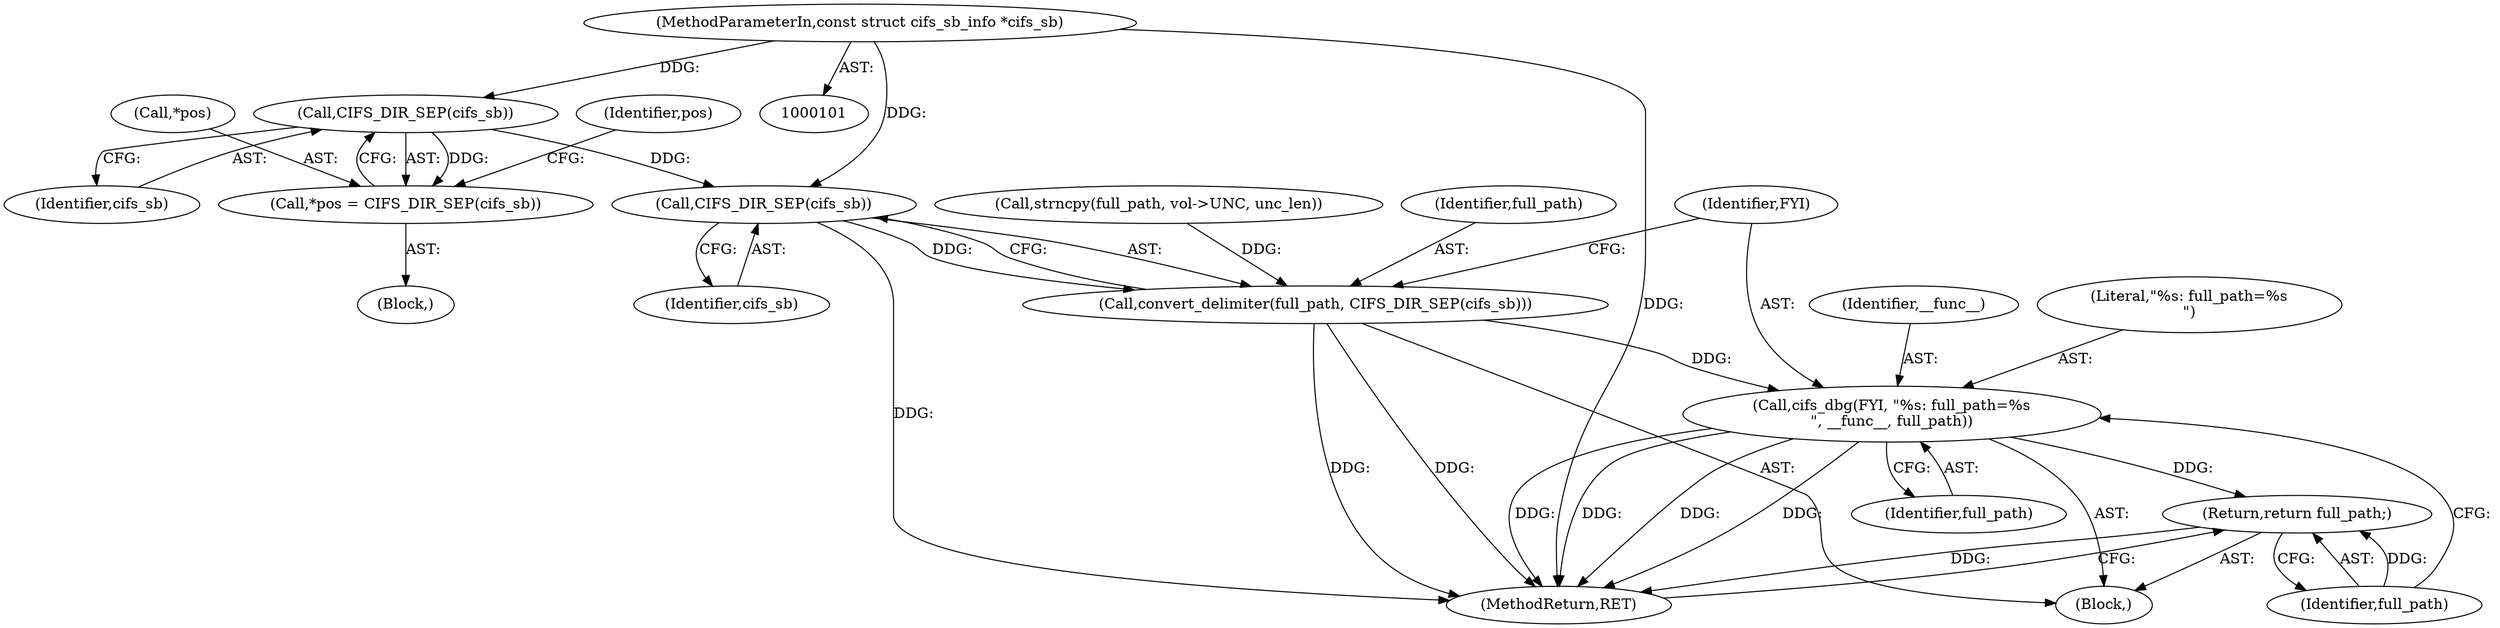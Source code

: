 digraph "0_linux_1fc29bacedeabb278080e31bb9c1ecb49f143c3b@pointer" {
"1000103" [label="(MethodParameterIn,const struct cifs_sb_info *cifs_sb)"];
"1000165" [label="(Call,CIFS_DIR_SEP(cifs_sb))"];
"1000162" [label="(Call,*pos = CIFS_DIR_SEP(cifs_sb))"];
"1000184" [label="(Call,CIFS_DIR_SEP(cifs_sb))"];
"1000182" [label="(Call,convert_delimiter(full_path, CIFS_DIR_SEP(cifs_sb)))"];
"1000186" [label="(Call,cifs_dbg(FYI, \"%s: full_path=%s\n\", __func__, full_path))"];
"1000191" [label="(Return,return full_path;)"];
"1000189" [label="(Identifier,__func__)"];
"1000148" [label="(Call,strncpy(full_path, vol->UNC, unc_len))"];
"1000190" [label="(Identifier,full_path)"];
"1000185" [label="(Identifier,cifs_sb)"];
"1000193" [label="(MethodReturn,RET)"];
"1000182" [label="(Call,convert_delimiter(full_path, CIFS_DIR_SEP(cifs_sb)))"];
"1000163" [label="(Call,*pos)"];
"1000169" [label="(Identifier,pos)"];
"1000166" [label="(Identifier,cifs_sb)"];
"1000192" [label="(Identifier,full_path)"];
"1000162" [label="(Call,*pos = CIFS_DIR_SEP(cifs_sb))"];
"1000187" [label="(Identifier,FYI)"];
"1000161" [label="(Block,)"];
"1000186" [label="(Call,cifs_dbg(FYI, \"%s: full_path=%s\n\", __func__, full_path))"];
"1000104" [label="(Block,)"];
"1000165" [label="(Call,CIFS_DIR_SEP(cifs_sb))"];
"1000184" [label="(Call,CIFS_DIR_SEP(cifs_sb))"];
"1000191" [label="(Return,return full_path;)"];
"1000103" [label="(MethodParameterIn,const struct cifs_sb_info *cifs_sb)"];
"1000183" [label="(Identifier,full_path)"];
"1000188" [label="(Literal,\"%s: full_path=%s\n\")"];
"1000103" -> "1000101"  [label="AST: "];
"1000103" -> "1000193"  [label="DDG: "];
"1000103" -> "1000165"  [label="DDG: "];
"1000103" -> "1000184"  [label="DDG: "];
"1000165" -> "1000162"  [label="AST: "];
"1000165" -> "1000166"  [label="CFG: "];
"1000166" -> "1000165"  [label="AST: "];
"1000162" -> "1000165"  [label="CFG: "];
"1000165" -> "1000162"  [label="DDG: "];
"1000165" -> "1000184"  [label="DDG: "];
"1000162" -> "1000161"  [label="AST: "];
"1000163" -> "1000162"  [label="AST: "];
"1000169" -> "1000162"  [label="CFG: "];
"1000184" -> "1000182"  [label="AST: "];
"1000184" -> "1000185"  [label="CFG: "];
"1000185" -> "1000184"  [label="AST: "];
"1000182" -> "1000184"  [label="CFG: "];
"1000184" -> "1000193"  [label="DDG: "];
"1000184" -> "1000182"  [label="DDG: "];
"1000182" -> "1000104"  [label="AST: "];
"1000183" -> "1000182"  [label="AST: "];
"1000187" -> "1000182"  [label="CFG: "];
"1000182" -> "1000193"  [label="DDG: "];
"1000182" -> "1000193"  [label="DDG: "];
"1000148" -> "1000182"  [label="DDG: "];
"1000182" -> "1000186"  [label="DDG: "];
"1000186" -> "1000104"  [label="AST: "];
"1000186" -> "1000190"  [label="CFG: "];
"1000187" -> "1000186"  [label="AST: "];
"1000188" -> "1000186"  [label="AST: "];
"1000189" -> "1000186"  [label="AST: "];
"1000190" -> "1000186"  [label="AST: "];
"1000192" -> "1000186"  [label="CFG: "];
"1000186" -> "1000193"  [label="DDG: "];
"1000186" -> "1000193"  [label="DDG: "];
"1000186" -> "1000193"  [label="DDG: "];
"1000186" -> "1000193"  [label="DDG: "];
"1000186" -> "1000191"  [label="DDG: "];
"1000191" -> "1000104"  [label="AST: "];
"1000191" -> "1000192"  [label="CFG: "];
"1000192" -> "1000191"  [label="AST: "];
"1000193" -> "1000191"  [label="CFG: "];
"1000191" -> "1000193"  [label="DDG: "];
"1000192" -> "1000191"  [label="DDG: "];
}

